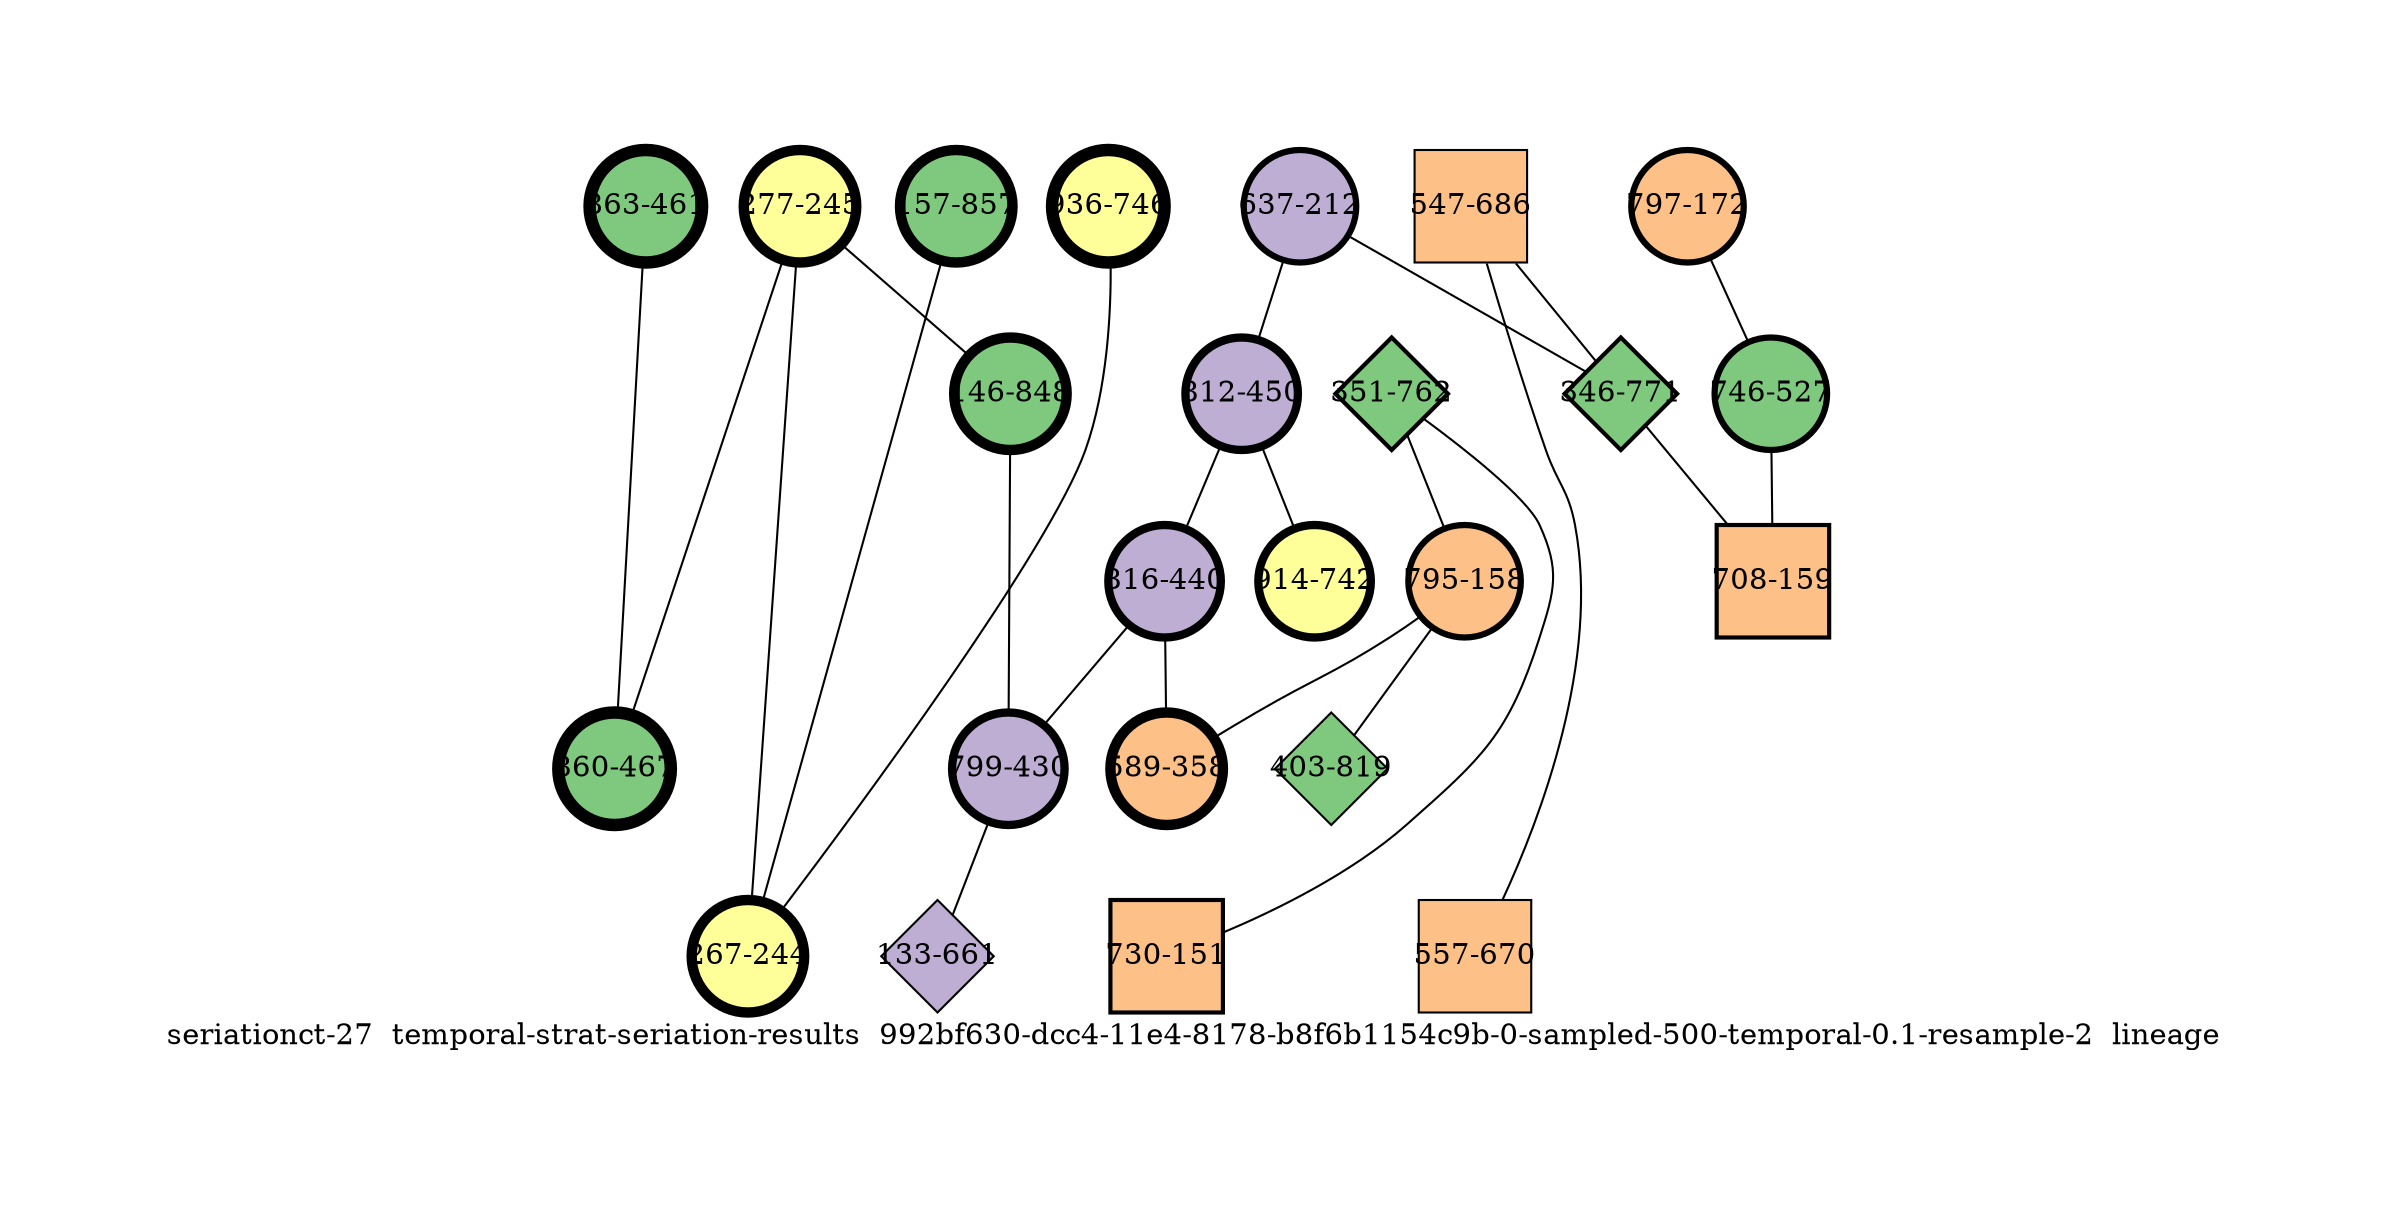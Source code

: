 strict graph "seriationct-27  temporal-strat-seriation-results  992bf630-dcc4-11e4-8178-b8f6b1154c9b-0-sampled-500-temporal-0.1-resample-2  lineage" {
labelloc=b;
ratio=auto;
pad="1.0";
label="seriationct-27  temporal-strat-seriation-results  992bf630-dcc4-11e4-8178-b8f6b1154c9b-0-sampled-500-temporal-0.1-resample-2  lineage";
node [width="0.75", style=filled, fixedsize=true, height="0.75", shape=circle, label=""];
0 [xCoordinate="212.0", appears_in_slice=3, yCoordinate="637.0", colorscheme=accent6, lineage_id=0, short_label="637-212", label="637-212", shape=circle, cluster_id=1, fillcolor=2, size="500.0", id=0, penwidth="3.0"];
1 [xCoordinate="245.0", appears_in_slice=5, yCoordinate="277.0", colorscheme=accent6, lineage_id=0, short_label="277-245", label="277-245", shape=circle, cluster_id=3, fillcolor=4, size="500.0", id=1, penwidth="5.0"];
2 [xCoordinate="762.0", appears_in_slice=2, yCoordinate="351.0", colorscheme=accent6, lineage_id=2, short_label="351-762", label="351-762", shape=diamond, cluster_id=0, fillcolor=1, size="500.0", id=2, penwidth="2.0"];
3 [xCoordinate="172.0", appears_in_slice=3, yCoordinate="797.0", colorscheme=accent6, lineage_id=0, short_label="797-172", label="797-172", shape=circle, cluster_id=2, fillcolor=3, size="500.0", id=3, penwidth="3.0"];
4 [xCoordinate="686.0", appears_in_slice=1, yCoordinate="547.0", colorscheme=accent6, lineage_id=1, short_label="547-686", label="547-686", shape=square, cluster_id=2, fillcolor=3, size="500.0", id=4, penwidth="1.0"];
5 [xCoordinate="848.0", appears_in_slice=5, yCoordinate="146.0", colorscheme=accent6, lineage_id=0, short_label="146-848", label="146-848", shape=circle, cluster_id=0, fillcolor=1, size="500.0", id=5, penwidth="5.0"];
6 [xCoordinate="857.0", appears_in_slice=5, yCoordinate="157.0", colorscheme=accent6, lineage_id=0, short_label="157-857", label="157-857", shape=circle, cluster_id=0, fillcolor=1, size="500.0", id=6, penwidth="5.0"];
7 [xCoordinate="670.0", appears_in_slice=1, yCoordinate="557.0", colorscheme=accent6, lineage_id=1, short_label="557-670", label="557-670", shape=square, cluster_id=2, fillcolor=3, size="500.0", id=7, penwidth="1.0"];
8 [xCoordinate="450.0", appears_in_slice=4, yCoordinate="812.0", colorscheme=accent6, lineage_id=0, short_label="812-450", label="812-450", shape=circle, cluster_id=1, fillcolor=2, size="500.0", id=8, penwidth="4.0"];
9 [xCoordinate="746.0", appears_in_slice=6, yCoordinate="936.0", colorscheme=accent6, lineage_id=0, short_label="936-746", label="936-746", shape=circle, cluster_id=3, fillcolor=4, size="500.0", id=9, penwidth="6.0"];
10 [xCoordinate="244.0", appears_in_slice=5, yCoordinate="267.0", colorscheme=accent6, lineage_id=0, short_label="267-244", label="267-244", shape=circle, cluster_id=3, fillcolor=4, size="500.0", id=10, penwidth="5.0"];
11 [xCoordinate="527.0", appears_in_slice=3, yCoordinate="746.0", colorscheme=accent6, lineage_id=0, short_label="746-527", label="746-527", shape=circle, cluster_id=0, fillcolor=1, size="500.0", id=11, penwidth="3.0"];
12 [xCoordinate="158.0", appears_in_slice=3, yCoordinate="795.0", colorscheme=accent6, lineage_id=0, short_label="795-158", label="795-158", shape=circle, cluster_id=2, fillcolor=3, size="500.0", id=12, penwidth="3.0"];
13 [xCoordinate="440.0", appears_in_slice=4, yCoordinate="816.0", colorscheme=accent6, lineage_id=0, short_label="816-440", label="816-440", shape=circle, cluster_id=1, fillcolor=2, size="500.0", id=13, penwidth="4.0"];
14 [xCoordinate="742.0", appears_in_slice=4, yCoordinate="914.0", colorscheme=accent6, lineage_id=0, short_label="914-742", label="914-742", shape=circle, cluster_id=3, fillcolor=4, size="500.0", id=14, penwidth="4.0"];
15 [xCoordinate="819.0", appears_in_slice=1, yCoordinate="403.0", colorscheme=accent6, lineage_id=2, short_label="403-819", label="403-819", shape=diamond, cluster_id=0, fillcolor=1, size="500.0", id=15, penwidth="1.0"];
16 [xCoordinate="771.0", appears_in_slice=2, yCoordinate="346.0", colorscheme=accent6, lineage_id=2, short_label="346-771", label="346-771", shape=diamond, cluster_id=0, fillcolor=1, size="500.0", id=16, penwidth="2.0"];
17 [xCoordinate="430.0", appears_in_slice=4, yCoordinate="799.0", colorscheme=accent6, lineage_id=0, short_label="799-430", label="799-430", shape=circle, cluster_id=1, fillcolor=2, size="500.0", id=17, penwidth="4.0"];
18 [xCoordinate="358.0", appears_in_slice=5, yCoordinate="589.0", colorscheme=accent6, lineage_id=0, short_label="589-358", label="589-358", shape=circle, cluster_id=2, fillcolor=3, size="500.0", id=18, penwidth="5.0"];
19 [xCoordinate="159.0", appears_in_slice=2, yCoordinate="708.0", colorscheme=accent6, lineage_id=1, short_label="708-159", label="708-159", shape=square, cluster_id=2, fillcolor=3, size="500.0", id=19, penwidth="2.0"];
20 [xCoordinate="151.0", appears_in_slice=2, yCoordinate="730.0", colorscheme=accent6, lineage_id=1, short_label="730-151", label="730-151", shape=square, cluster_id=2, fillcolor=3, size="500.0", id=20, penwidth="2.0"];
21 [xCoordinate="661.0", appears_in_slice=1, yCoordinate="133.0", colorscheme=accent6, lineage_id=2, short_label="133-661", label="133-661", shape=diamond, cluster_id=1, fillcolor=2, size="500.0", id=21, penwidth="1.0"];
22 [xCoordinate="461.0", appears_in_slice=6, yCoordinate="863.0", colorscheme=accent6, lineage_id=0, short_label="863-461", label="863-461", shape=circle, cluster_id=0, fillcolor=1, size="500.0", id=22, penwidth="6.0"];
23 [xCoordinate="467.0", appears_in_slice=6, yCoordinate="860.0", colorscheme=accent6, lineage_id=0, short_label="860-467", label="860-467", shape=circle, cluster_id=0, fillcolor=1, size="500.0", id=23, penwidth="6.0"];
0 -- 16  [inverseweight="1.69883377717", weight="0.588639108453"];
0 -- 8  [inverseweight="4.6017033136", weight="0.217310837282"];
1 -- 10  [inverseweight="2.56886978357", weight="0.389276251523"];
1 -- 5  [inverseweight="1.37916472846", weight="0.725076547683"];
1 -- 23  [inverseweight="4.4760766371", weight="0.223409937111"];
2 -- 12  [inverseweight="7.2213931469", weight="0.138477434985"];
2 -- 20  [inverseweight="11.5748183636", weight="0.0863944442658"];
3 -- 11  [inverseweight="24.6332319541", weight="0.0405955662604"];
4 -- 16  [inverseweight="1.96282290479", weight="0.509470313168"];
4 -- 7  [inverseweight="13.5681338532", weight="0.0737021030908"];
5 -- 17  [inverseweight="2.3910037963", weight="0.418234384048"];
6 -- 10  [inverseweight="16.3082018263", weight="0.061318838867"];
8 -- 13  [inverseweight="2.06122922522", weight="0.485147400282"];
8 -- 14  [inverseweight="16.1542667438", weight="0.0619031501622"];
9 -- 10  [inverseweight="3.5652493102", weight="0.280485293732"];
11 -- 19  [inverseweight="2.88118642642", weight="0.347079241673"];
12 -- 18  [inverseweight="5.23223272685", weight="0.191122997046"];
12 -- 15  [inverseweight="3.98865643677", weight="0.250710988989"];
13 -- 17  [inverseweight="1.97472723495", weight="0.506399052132"];
13 -- 18  [inverseweight="4.92760329991", weight="0.202938414303"];
16 -- 19  [inverseweight="15.4450515804", weight="0.064745656225"];
17 -- 21  [inverseweight="1.36172566124", weight="0.734362308401"];
22 -- 23  [inverseweight="4.18942115918", weight="0.238696459965"];
}
